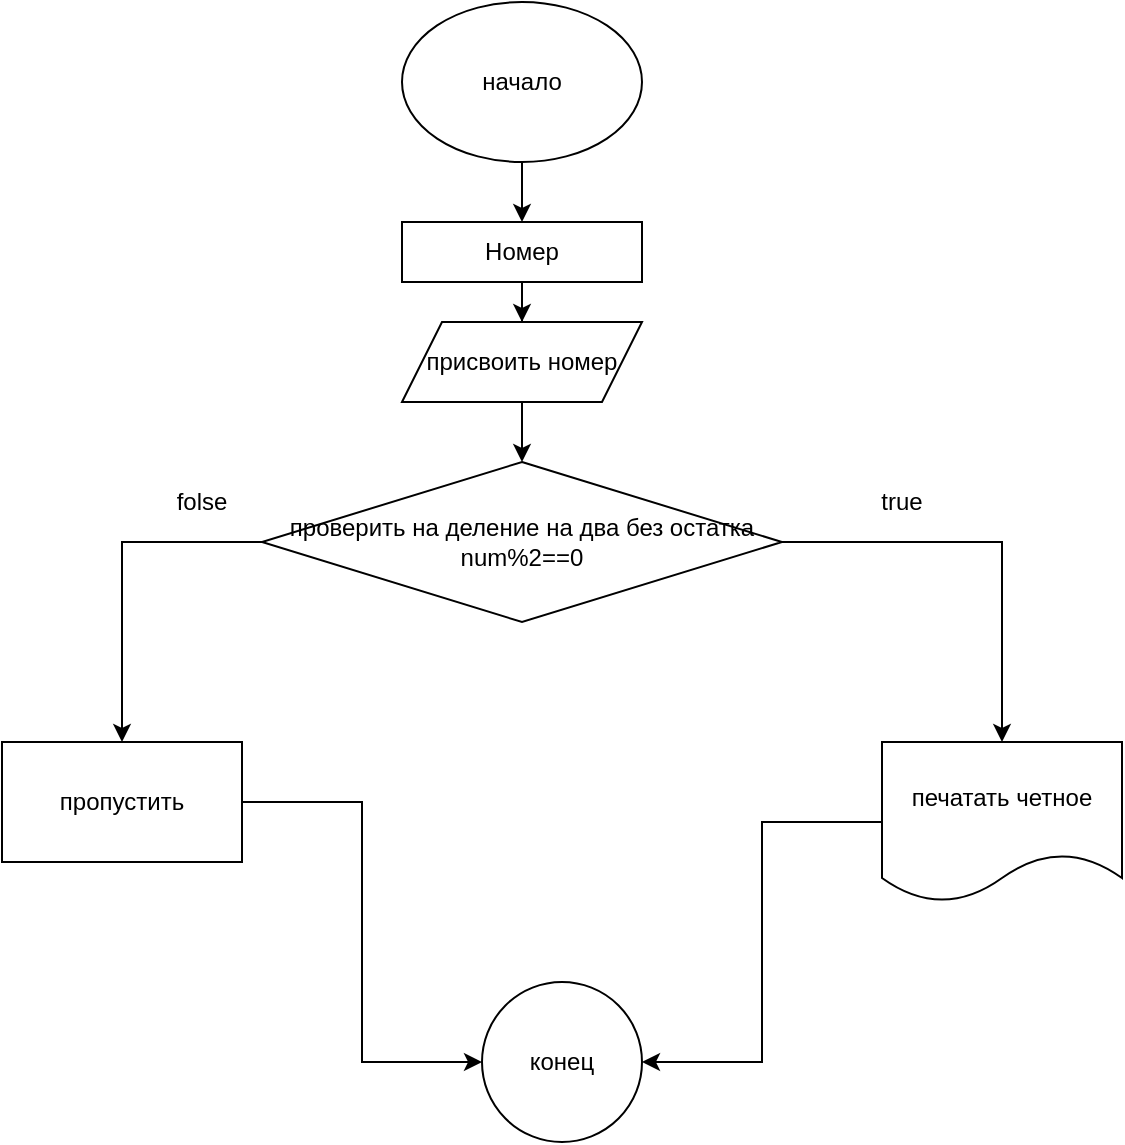 <mxfile version="21.6.1" type="device">
  <diagram name="Страница 1" id="FqeUXOQPOb14HzBBwZJ1">
    <mxGraphModel dx="1194" dy="616" grid="1" gridSize="10" guides="1" tooltips="1" connect="1" arrows="1" fold="1" page="1" pageScale="1" pageWidth="827" pageHeight="1169" math="0" shadow="0">
      <root>
        <mxCell id="0" />
        <mxCell id="1" parent="0" />
        <mxCell id="VGHdbUVDwBd3Mr-e9s5p-3" value="" style="edgeStyle=orthogonalEdgeStyle;rounded=0;orthogonalLoop=1;jettySize=auto;html=1;" edge="1" parent="1" source="VGHdbUVDwBd3Mr-e9s5p-1" target="VGHdbUVDwBd3Mr-e9s5p-2">
          <mxGeometry relative="1" as="geometry" />
        </mxCell>
        <mxCell id="VGHdbUVDwBd3Mr-e9s5p-1" value="начало" style="ellipse;whiteSpace=wrap;html=1;" vertex="1" parent="1">
          <mxGeometry x="330" y="30" width="120" height="80" as="geometry" />
        </mxCell>
        <mxCell id="VGHdbUVDwBd3Mr-e9s5p-5" value="" style="edgeStyle=orthogonalEdgeStyle;rounded=0;orthogonalLoop=1;jettySize=auto;html=1;" edge="1" parent="1" source="VGHdbUVDwBd3Mr-e9s5p-2" target="VGHdbUVDwBd3Mr-e9s5p-4">
          <mxGeometry relative="1" as="geometry" />
        </mxCell>
        <mxCell id="VGHdbUVDwBd3Mr-e9s5p-2" value="Номер" style="whiteSpace=wrap;html=1;" vertex="1" parent="1">
          <mxGeometry x="330" y="140" width="120" height="30" as="geometry" />
        </mxCell>
        <mxCell id="VGHdbUVDwBd3Mr-e9s5p-7" value="" style="edgeStyle=orthogonalEdgeStyle;rounded=0;orthogonalLoop=1;jettySize=auto;html=1;" edge="1" parent="1" source="VGHdbUVDwBd3Mr-e9s5p-4" target="VGHdbUVDwBd3Mr-e9s5p-6">
          <mxGeometry relative="1" as="geometry" />
        </mxCell>
        <mxCell id="VGHdbUVDwBd3Mr-e9s5p-4" value="присвоить номер" style="shape=parallelogram;perimeter=parallelogramPerimeter;whiteSpace=wrap;html=1;fixedSize=1;" vertex="1" parent="1">
          <mxGeometry x="330" y="190" width="120" height="40" as="geometry" />
        </mxCell>
        <mxCell id="VGHdbUVDwBd3Mr-e9s5p-9" value="" style="edgeStyle=orthogonalEdgeStyle;rounded=0;orthogonalLoop=1;jettySize=auto;html=1;" edge="1" parent="1" source="VGHdbUVDwBd3Mr-e9s5p-6" target="VGHdbUVDwBd3Mr-e9s5p-8">
          <mxGeometry relative="1" as="geometry" />
        </mxCell>
        <mxCell id="VGHdbUVDwBd3Mr-e9s5p-12" value="" style="edgeStyle=orthogonalEdgeStyle;rounded=0;orthogonalLoop=1;jettySize=auto;html=1;" edge="1" parent="1" source="VGHdbUVDwBd3Mr-e9s5p-6" target="VGHdbUVDwBd3Mr-e9s5p-11">
          <mxGeometry relative="1" as="geometry" />
        </mxCell>
        <mxCell id="VGHdbUVDwBd3Mr-e9s5p-6" value="проверить на деление на два без остатка num%2==0" style="rhombus;whiteSpace=wrap;html=1;" vertex="1" parent="1">
          <mxGeometry x="260" y="260" width="260" height="80" as="geometry" />
        </mxCell>
        <mxCell id="VGHdbUVDwBd3Mr-e9s5p-15" style="edgeStyle=orthogonalEdgeStyle;rounded=0;orthogonalLoop=1;jettySize=auto;html=1;entryX=1;entryY=0.5;entryDx=0;entryDy=0;" edge="1" parent="1" source="VGHdbUVDwBd3Mr-e9s5p-8" target="VGHdbUVDwBd3Mr-e9s5p-13">
          <mxGeometry relative="1" as="geometry" />
        </mxCell>
        <mxCell id="VGHdbUVDwBd3Mr-e9s5p-8" value="печатать четное" style="shape=document;whiteSpace=wrap;html=1;boundedLbl=1;" vertex="1" parent="1">
          <mxGeometry x="570" y="400" width="120" height="80" as="geometry" />
        </mxCell>
        <mxCell id="VGHdbUVDwBd3Mr-e9s5p-14" style="edgeStyle=orthogonalEdgeStyle;rounded=0;orthogonalLoop=1;jettySize=auto;html=1;entryX=0;entryY=0.5;entryDx=0;entryDy=0;" edge="1" parent="1" source="VGHdbUVDwBd3Mr-e9s5p-11" target="VGHdbUVDwBd3Mr-e9s5p-13">
          <mxGeometry relative="1" as="geometry" />
        </mxCell>
        <mxCell id="VGHdbUVDwBd3Mr-e9s5p-11" value="пропустить" style="whiteSpace=wrap;html=1;" vertex="1" parent="1">
          <mxGeometry x="130" y="400" width="120" height="60" as="geometry" />
        </mxCell>
        <mxCell id="VGHdbUVDwBd3Mr-e9s5p-13" value="конец" style="ellipse;whiteSpace=wrap;html=1;aspect=fixed;" vertex="1" parent="1">
          <mxGeometry x="370" y="520" width="80" height="80" as="geometry" />
        </mxCell>
        <mxCell id="VGHdbUVDwBd3Mr-e9s5p-19" value="true" style="text;html=1;strokeColor=none;fillColor=none;align=center;verticalAlign=middle;whiteSpace=wrap;rounded=0;" vertex="1" parent="1">
          <mxGeometry x="550" y="270" width="60" height="20" as="geometry" />
        </mxCell>
        <mxCell id="VGHdbUVDwBd3Mr-e9s5p-20" value="folse" style="text;html=1;strokeColor=none;fillColor=none;align=center;verticalAlign=middle;whiteSpace=wrap;rounded=0;" vertex="1" parent="1">
          <mxGeometry x="200" y="270" width="60" height="20" as="geometry" />
        </mxCell>
      </root>
    </mxGraphModel>
  </diagram>
</mxfile>
